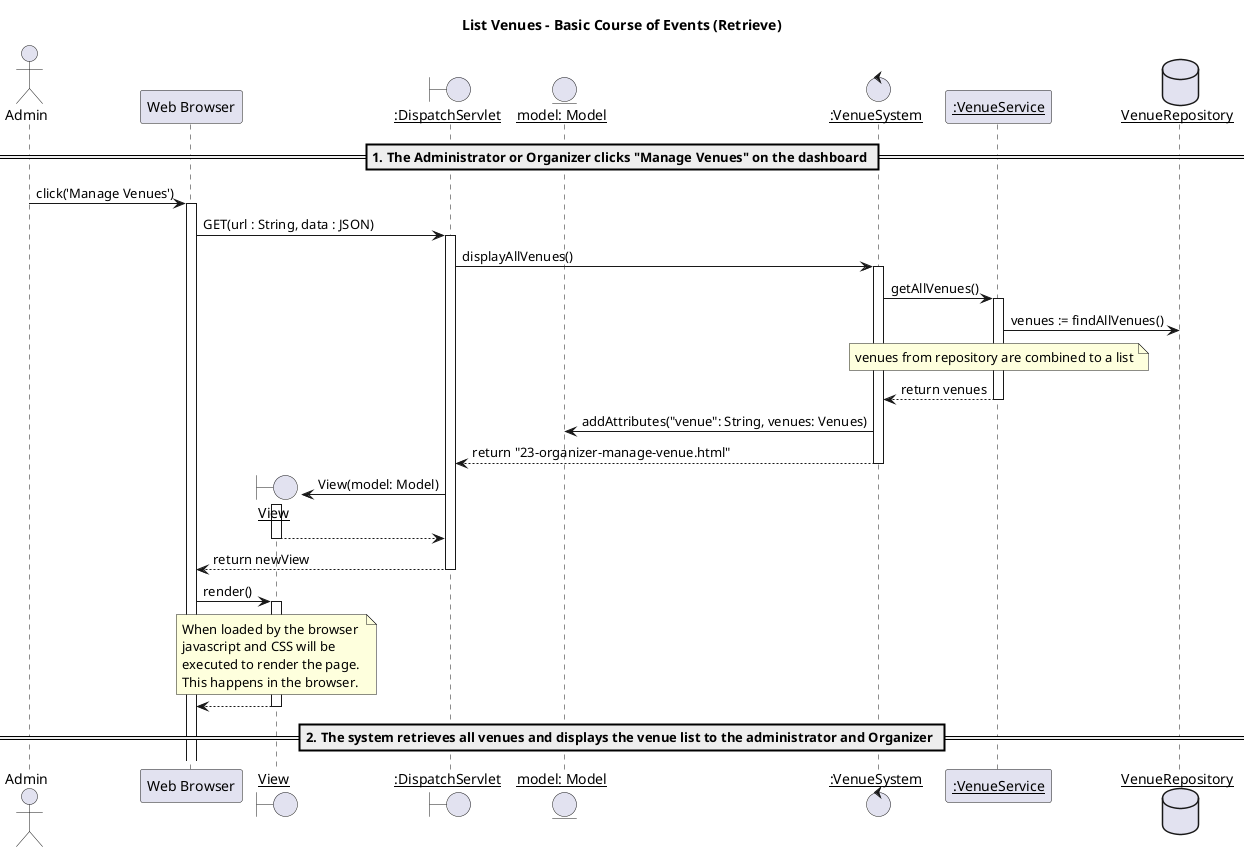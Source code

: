 @startuml

title List Venues - Basic Course of Events (Retrieve)
actor "Admin" as u
participant "Web Browser" as w
boundary "__View__" as v
boundary "__:DispatchServlet__" as d
entity "__model: Model__" as m
control "__:VenueSystem__" as ts
participant "__:VenueService__" as tss
database "__VenueRepository__" as db

== 1. The Administrator or Organizer clicks "Manage Venues" on the dashboard ==
u -> w : click('Manage Venues')
activate w
w -> d : GET(url : String, data : JSON)
activate d
d -> ts : displayAllVenues()
activate ts

ts->tss:getAllVenues()
activate tss
tss->db: venues := findAllVenues()
note over tss: venues from repository are combined to a list
tss-->ts: return venues
deactivate tss

ts->m:addAttributes("venue": String, venues: Venues)

ts-->d:return "23-organizer-manage-venue.html"
deactivate ts

create v
d -> v : View(model: Model)
activate v

v --> d :
deactivate v

d --> w : return newView
deactivate d

w -> v : render()
activate v

note over v : When loaded by the browser \njavascript and CSS will be \nexecuted to render the page.\nThis happens in the browser.

v --> w :
deactivate v

== 2. The system retrieves all venues and displays the venue list to the administrator and Organizer ==

@enduml